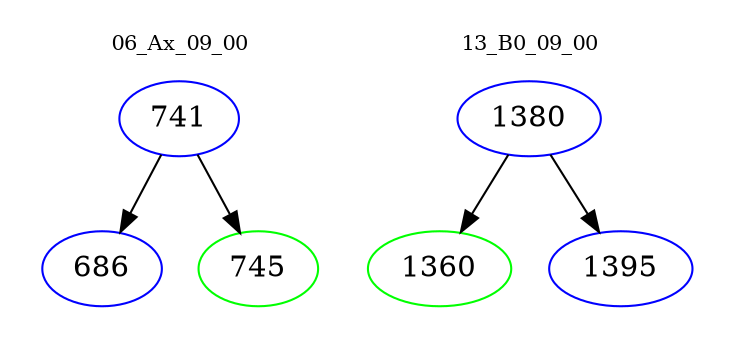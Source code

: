 digraph{
subgraph cluster_0 {
color = white
label = "06_Ax_09_00";
fontsize=10;
T0_741 [label="741", color="blue"]
T0_741 -> T0_686 [color="black"]
T0_686 [label="686", color="blue"]
T0_741 -> T0_745 [color="black"]
T0_745 [label="745", color="green"]
}
subgraph cluster_1 {
color = white
label = "13_B0_09_00";
fontsize=10;
T1_1380 [label="1380", color="blue"]
T1_1380 -> T1_1360 [color="black"]
T1_1360 [label="1360", color="green"]
T1_1380 -> T1_1395 [color="black"]
T1_1395 [label="1395", color="blue"]
}
}
